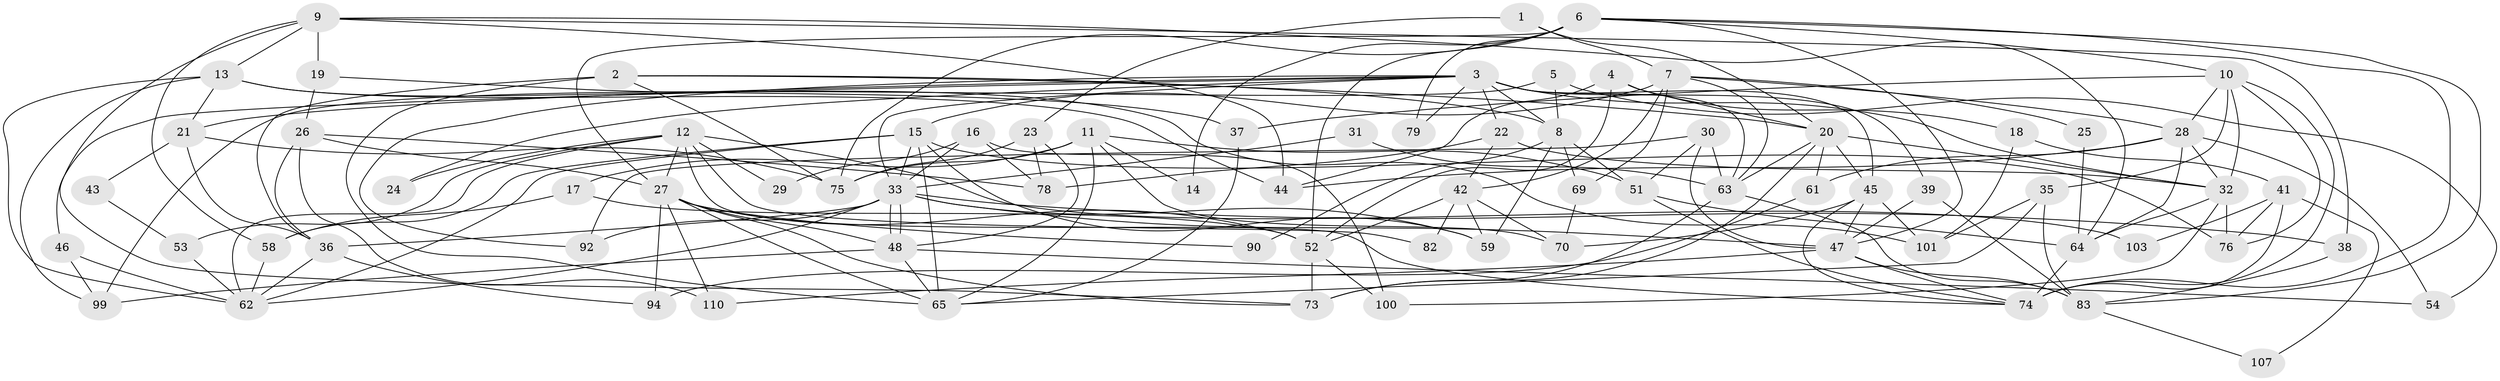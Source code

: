 // original degree distribution, {3: 0.26548672566371684, 6: 0.11504424778761062, 7: 0.04424778761061947, 4: 0.23893805309734514, 5: 0.168141592920354, 2: 0.1592920353982301, 10: 0.008849557522123894}
// Generated by graph-tools (version 1.1) at 2025/11/02/27/25 16:11:17]
// undirected, 76 vertices, 184 edges
graph export_dot {
graph [start="1"]
  node [color=gray90,style=filled];
  1;
  2;
  3 [super="+89"];
  4;
  5;
  6 [super="+86"];
  7 [super="+66"];
  8 [super="+98"];
  9 [super="+60"];
  10 [super="+91"];
  11 [super="+81"];
  12 [super="+34"];
  13 [super="+40"];
  14;
  15 [super="+108"];
  16;
  17 [super="+57"];
  18;
  19 [super="+68"];
  20 [super="+56"];
  21;
  22 [super="+80"];
  23;
  24;
  25;
  26 [super="+49"];
  27 [super="+113"];
  28 [super="+105"];
  29;
  30 [super="+88"];
  31;
  32 [super="+84"];
  33 [super="+106"];
  35 [super="+111"];
  36 [super="+93"];
  37;
  38;
  39;
  41 [super="+55"];
  42 [super="+71"];
  43;
  44 [super="+77"];
  45 [super="+72"];
  46;
  47 [super="+50"];
  48 [super="+109"];
  51;
  52 [super="+87"];
  53;
  54;
  58;
  59;
  61;
  62 [super="+95"];
  63;
  64 [super="+85"];
  65 [super="+67"];
  69;
  70;
  73 [super="+96"];
  74 [super="+102"];
  75 [super="+104"];
  76 [super="+97"];
  78;
  79;
  82;
  83 [super="+112"];
  90;
  92;
  94;
  99;
  100;
  101;
  103;
  107;
  110;
  1 -- 23;
  1 -- 20;
  1 -- 7;
  2 -- 20;
  2 -- 8;
  2 -- 36 [weight=2];
  2 -- 65;
  2 -- 75;
  3 -- 32;
  3 -- 8;
  3 -- 21;
  3 -- 39;
  3 -- 46;
  3 -- 22;
  3 -- 33;
  3 -- 24;
  3 -- 92;
  3 -- 63;
  3 -- 79;
  3 -- 45;
  4 -- 20;
  4 -- 18;
  4 -- 44;
  4 -- 52;
  5 -- 8;
  5 -- 99;
  5 -- 54;
  6 -- 83;
  6 -- 14;
  6 -- 27;
  6 -- 79;
  6 -- 74;
  6 -- 10;
  6 -- 75;
  6 -- 52;
  6 -- 47;
  7 -- 28;
  7 -- 69;
  7 -- 25;
  7 -- 63;
  7 -- 15;
  7 -- 42;
  8 -- 59;
  8 -- 90;
  8 -- 51;
  8 -- 69;
  9 -- 73;
  9 -- 64;
  9 -- 58;
  9 -- 38;
  9 -- 13;
  9 -- 19;
  9 -- 44;
  10 -- 76;
  10 -- 32;
  10 -- 35;
  10 -- 37;
  10 -- 74;
  10 -- 28;
  11 -- 51;
  11 -- 70;
  11 -- 65;
  11 -- 17;
  11 -- 14;
  11 -- 75;
  12 -- 24;
  12 -- 74;
  12 -- 82;
  12 -- 53;
  12 -- 103;
  12 -- 29;
  12 -- 27;
  12 -- 62;
  13 -- 101;
  13 -- 99;
  13 -- 44;
  13 -- 21;
  13 -- 62;
  15 -- 59;
  15 -- 76;
  15 -- 33;
  15 -- 65;
  15 -- 58;
  15 -- 62;
  16 -- 100;
  16 -- 33;
  16 -- 29;
  16 -- 78;
  17 -- 58;
  17 -- 52;
  18 -- 101;
  18 -- 41;
  19 -- 37;
  19 -- 26;
  20 -- 32;
  20 -- 61;
  20 -- 63;
  20 -- 73;
  20 -- 45;
  21 -- 36;
  21 -- 43;
  21 -- 75;
  22 -- 78;
  22 -- 32;
  22 -- 42;
  23 -- 48;
  23 -- 78;
  23 -- 75;
  25 -- 64;
  26 -- 27;
  26 -- 110;
  26 -- 78;
  26 -- 36;
  27 -- 110;
  27 -- 73;
  27 -- 90;
  27 -- 94;
  27 -- 48;
  27 -- 65;
  27 -- 52;
  28 -- 32;
  28 -- 64;
  28 -- 54;
  28 -- 61;
  28 -- 44;
  30 -- 63;
  30 -- 92;
  30 -- 51;
  30 -- 47;
  31 -- 33;
  31 -- 63;
  32 -- 64;
  32 -- 76 [weight=3];
  32 -- 100;
  33 -- 48 [weight=2];
  33 -- 48;
  33 -- 62;
  33 -- 36;
  33 -- 59;
  33 -- 92;
  33 -- 38;
  33 -- 47;
  35 -- 101;
  35 -- 65;
  35 -- 83;
  36 -- 94;
  36 -- 62;
  37 -- 65;
  38 -- 83;
  39 -- 47;
  39 -- 83;
  41 -- 76;
  41 -- 103;
  41 -- 107;
  41 -- 74;
  42 -- 59;
  42 -- 70;
  42 -- 52;
  42 -- 82;
  43 -- 53;
  45 -- 74;
  45 -- 101;
  45 -- 70;
  45 -- 47;
  46 -- 99;
  46 -- 62;
  47 -- 83;
  47 -- 110;
  47 -- 74;
  48 -- 65;
  48 -- 99;
  48 -- 54;
  51 -- 74;
  51 -- 64;
  52 -- 100;
  52 -- 73;
  53 -- 62;
  58 -- 62;
  61 -- 94;
  63 -- 73;
  63 -- 83;
  64 -- 74 [weight=2];
  69 -- 70;
  83 -- 107;
}
